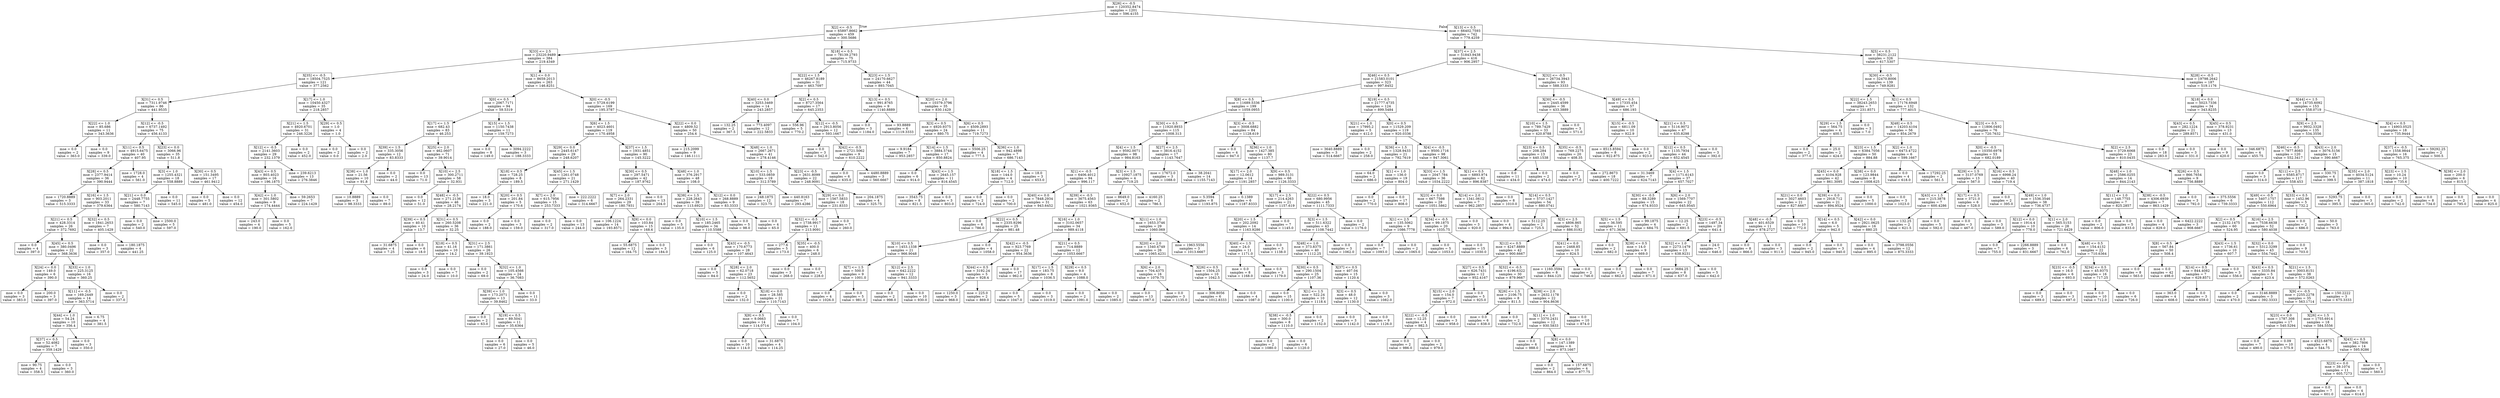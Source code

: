digraph Tree {
node [shape=box] ;
0 [label="X[26] <= -0.5\nmse = 120352.8474\nsamples = 1201\nvalue = 596.4155"] ;
1 [label="X[2] <= -0.5\nmse = 65897.8662\nsamples = 459\nvalue = 300.5686"] ;
0 -> 1 [labeldistance=2.5, labelangle=45, headlabel="True"] ;
2 [label="X[33] <= 2.5\nmse = 23220.9489\nsamples = 384\nvalue = 219.4349"] ;
1 -> 2 ;
3 [label="X[35] <= -0.5\nmse = 18504.7525\nsamples = 121\nvalue = 377.2562"] ;
2 -> 3 ;
4 [label="X[31] <= 0.5\nmse = 7311.9746\nsamples = 86\nvalue = 441.9535"] ;
3 -> 4 ;
5 [label="X[22] <= 1.0\nmse = 85.686\nsamples = 11\nvalue = 343.3636"] ;
4 -> 5 ;
6 [label="mse = 0.0\nsamples = 2\nvalue = 363.0"] ;
5 -> 6 ;
7 [label="mse = 0.0\nsamples = 9\nvalue = 339.0"] ;
5 -> 7 ;
8 [label="X[12] <= -0.5\nmse = 6737.1492\nsamples = 75\nvalue = 456.4133"] ;
4 -> 8 ;
9 [label="X[11] <= 0.5\nmse = 4915.6475\nsamples = 40\nvalue = 407.95"] ;
8 -> 9 ;
10 [label="X[28] <= 0.5\nmse = 2377.9414\nsamples = 36\nvalue = 390.9444"] ;
9 -> 10 ;
11 [label="mse = 1720.8889\nsamples = 3\nvalue = 515.3333"] ;
10 -> 11 ;
12 [label="X[16] <= 1.5\nmse = 903.2011\nsamples = 33\nvalue = 379.6364"] ;
10 -> 12 ;
13 [label="X[21] <= 0.5\nmse = 428.3314\nsamples = 26\nvalue = 372.7692"] ;
12 -> 13 ;
14 [label="mse = 0.0\nsamples = 4\nvalue = 397.0"] ;
13 -> 14 ;
15 [label="X[45] <= 0.5\nmse = 380.0496\nsamples = 22\nvalue = 368.3636"] ;
13 -> 15 ;
16 [label="X[24] <= 0.0\nmse = 149.0\nsamples = 6\nvalue = 390.0"] ;
15 -> 16 ;
17 [label="mse = 0.0\nsamples = 3\nvalue = 383.0"] ;
16 -> 17 ;
18 [label="mse = 200.0\nsamples = 3\nvalue = 397.0"] ;
16 -> 18 ;
19 [label="X[33] <= 1.0\nmse = 225.3125\nsamples = 16\nvalue = 360.25"] ;
15 -> 19 ;
20 [label="X[11] <= -0.5\nmse = 169.2449\nsamples = 14\nvalue = 363.5714"] ;
19 -> 20 ;
21 [label="X[44] <= 1.0\nmse = 54.24\nsamples = 10\nvalue = 356.4"] ;
20 -> 21 ;
22 [label="X[37] <= 0.5\nmse = 52.4082\nsamples = 7\nvalue = 359.1429"] ;
21 -> 22 ;
23 [label="mse = 90.75\nsamples = 4\nvalue = 358.5"] ;
22 -> 23 ;
24 [label="mse = 0.0\nsamples = 3\nvalue = 360.0"] ;
22 -> 24 ;
25 [label="mse = 0.0\nsamples = 3\nvalue = 350.0"] ;
21 -> 25 ;
26 [label="mse = 6.75\nsamples = 4\nvalue = 381.5"] ;
20 -> 26 ;
27 [label="mse = 0.0\nsamples = 2\nvalue = 337.0"] ;
19 -> 27 ;
28 [label="X[32] <= 0.5\nmse = 1841.2653\nsamples = 7\nvalue = 405.1429"] ;
12 -> 28 ;
29 [label="mse = 0.0\nsamples = 3\nvalue = 357.0"] ;
28 -> 29 ;
30 [label="mse = 180.1875\nsamples = 4\nvalue = 441.25"] ;
28 -> 30 ;
31 [label="mse = 1728.0\nsamples = 4\nvalue = 561.0"] ;
9 -> 31 ;
32 [label="X[23] <= 0.0\nmse = 3066.96\nsamples = 35\nvalue = 511.8"] ;
8 -> 32 ;
33 [label="X[3] <= 1.0\nmse = 1255.4321\nsamples = 18\nvalue = 558.8889"] ;
32 -> 33 ;
34 [label="X[21] <= 0.0\nmse = 2448.7755\nsamples = 7\nvalue = 580.7143"] ;
33 -> 34 ;
35 [label="mse = 0.0\nsamples = 2\nvalue = 540.0"] ;
34 -> 35 ;
36 [label="mse = 2500.0\nsamples = 5\nvalue = 597.0"] ;
34 -> 36 ;
37 [label="mse = 0.0\nsamples = 11\nvalue = 545.0"] ;
33 -> 37 ;
38 [label="X[30] <= 0.5\nmse = 151.3495\nsamples = 17\nvalue = 461.9412"] ;
32 -> 38 ;
39 [label="mse = 0.0\nsamples = 5\nvalue = 481.0"] ;
38 -> 39 ;
40 [label="mse = 0.0\nsamples = 12\nvalue = 454.0"] ;
38 -> 40 ;
41 [label="X[17] <= 1.0\nmse = 10450.4327\nsamples = 35\nvalue = 218.2857"] ;
3 -> 41 ;
42 [label="X[21] <= 1.5\nmse = 4920.6701\nsamples = 31\nvalue = 246.3226"] ;
41 -> 42 ;
43 [label="X[12] <= -0.5\nmse = 2141.3603\nsamples = 29\nvalue = 232.1379"] ;
42 -> 43 ;
44 [label="X[43] <= 0.5\nmse = 803.4023\nsamples = 16\nvalue = 196.1875"] ;
43 -> 44 ;
45 [label="X[42] <= 1.0\nmse = 301.5802\nsamples = 9\nvalue = 174.4444"] ;
44 -> 45 ;
46 [label="mse = 243.0\nsamples = 4\nvalue = 190.0"] ;
45 -> 46 ;
47 [label="mse = 0.0\nsamples = 5\nvalue = 162.0"] ;
45 -> 47 ;
48 [label="mse = 59.2653\nsamples = 7\nvalue = 224.1429"] ;
44 -> 48 ;
49 [label="mse = 239.6213\nsamples = 13\nvalue = 276.3846"] ;
43 -> 49 ;
50 [label="mse = 0.0\nsamples = 2\nvalue = 452.0"] ;
42 -> 50 ;
51 [label="X[29] <= 0.5\nmse = 1.0\nsamples = 4\nvalue = 1.0"] ;
41 -> 51 ;
52 [label="mse = 0.0\nsamples = 2\nvalue = 0.0"] ;
51 -> 52 ;
53 [label="mse = 0.0\nsamples = 2\nvalue = 2.0"] ;
51 -> 53 ;
54 [label="X[1] <= 0.0\nmse = 8659.2013\nsamples = 263\nvalue = 146.8251"] ;
2 -> 54 ;
55 [label="X[0] <= 0.5\nmse = 2067.7171\nsamples = 94\nvalue = 59.5319"] ;
54 -> 55 ;
56 [label="X[17] <= 1.5\nmse = 682.43\nsamples = 83\nvalue = 46.253"] ;
55 -> 56 ;
57 [label="X[39] <= 1.5\nmse = 335.3056\nsamples = 12\nvalue = 83.8333"] ;
56 -> 57 ;
58 [label="X[38] <= 1.0\nmse = 21.56\nsamples = 10\nvalue = 91.8"] ;
57 -> 58 ;
59 [label="mse = 10.8889\nsamples = 3\nvalue = 98.3333"] ;
58 -> 59 ;
60 [label="mse = 0.0\nsamples = 7\nvalue = 89.0"] ;
58 -> 60 ;
61 [label="mse = 0.0\nsamples = 2\nvalue = 44.0"] ;
57 -> 61 ;
62 [label="X[25] <= 2.0\nmse = 462.0607\nsamples = 71\nvalue = 39.9014"] ;
56 -> 62 ;
63 [label="mse = 0.0\nsamples = 13\nvalue = 71.0"] ;
62 -> 63 ;
64 [label="X[10] <= 2.5\nmse = 300.2711\nsamples = 58\nvalue = 32.931"] ;
62 -> 64 ;
65 [label="mse = 0.0\nsamples = 12\nvalue = 51.0"] ;
64 -> 65 ;
66 [label="X[48] <= -0.5\nmse = 271.2136\nsamples = 46\nvalue = 28.2174"] ;
64 -> 66 ;
67 [label="X[39] <= 0.5\nmse = 40.41\nsamples = 10\nvalue = 13.7"] ;
66 -> 67 ;
68 [label="mse = 31.6875\nsamples = 4\nvalue = 7.25"] ;
67 -> 68 ;
69 [label="mse = 0.0\nsamples = 6\nvalue = 18.0"] ;
67 -> 69 ;
70 [label="X[31] <= 0.5\nmse = 260.5208\nsamples = 36\nvalue = 32.25"] ;
66 -> 70 ;
71 [label="X[18] <= 0.5\nmse = 41.16\nsamples = 10\nvalue = 14.2"] ;
70 -> 71 ;
72 [label="mse = 0.0\nsamples = 3\nvalue = 24.0"] ;
71 -> 72 ;
73 [label="mse = 0.0\nsamples = 7\nvalue = 10.0"] ;
71 -> 73 ;
74 [label="X[31] <= 2.5\nmse = 171.3861\nsamples = 26\nvalue = 39.1923"] ;
70 -> 74 ;
75 [label="mse = 0.0\nsamples = 2\nvalue = 69.0"] ;
74 -> 75 ;
76 [label="X[32] <= 1.0\nmse = 105.4566\nsamples = 24\nvalue = 36.7083"] ;
74 -> 76 ;
77 [label="X[39] <= 1.0\nmse = 173.2071\nsamples = 13\nvalue = 39.8462"] ;
76 -> 77 ;
78 [label="mse = 0.0\nsamples = 2\nvalue = 63.0"] ;
77 -> 78 ;
79 [label="X[19] <= 0.5\nmse = 89.5041\nsamples = 11\nvalue = 35.6364"] ;
77 -> 79 ;
80 [label="mse = 0.0\nsamples = 6\nvalue = 27.0"] ;
79 -> 80 ;
81 [label="mse = 0.0\nsamples = 5\nvalue = 46.0"] ;
79 -> 81 ;
82 [label="mse = 0.0\nsamples = 11\nvalue = 33.0"] ;
76 -> 82 ;
83 [label="X[15] <= 1.5\nmse = 1150.7438\nsamples = 11\nvalue = 159.7273"] ;
55 -> 83 ;
84 [label="mse = 0.0\nsamples = 8\nvalue = 149.0"] ;
83 -> 84 ;
85 [label="mse = 3094.2222\nsamples = 3\nvalue = 188.3333"] ;
83 -> 85 ;
86 [label="X[0] <= -0.5\nmse = 5729.6199\nsamples = 169\nvalue = 195.3787"] ;
54 -> 86 ;
87 [label="X[6] <= 1.5\nmse = 4023.4601\nsamples = 119\nvalue = 170.4958"] ;
86 -> 87 ;
88 [label="X[29] <= 0.0\nmse = 2445.6147\nsamples = 29\nvalue = 248.6207"] ;
87 -> 88 ;
89 [label="X[18] <= 0.5\nmse = 728.25\nsamples = 8\nvalue = 189.5"] ;
88 -> 89 ;
90 [label="mse = 18.0\nsamples = 3\nvalue = 221.0"] ;
89 -> 90 ;
91 [label="X[20] <= 0.5\nmse = 201.84\nsamples = 5\nvalue = 170.6"] ;
89 -> 91 ;
92 [label="mse = 0.0\nsamples = 2\nvalue = 188.0"] ;
91 -> 92 ;
93 [label="mse = 0.0\nsamples = 3\nvalue = 159.0"] ;
91 -> 93 ;
94 [label="X[45] <= 1.5\nmse = 1261.0748\nsamples = 21\nvalue = 271.1429"] ;
88 -> 94 ;
95 [label="X[7] <= 2.0\nmse = 615.7956\nsamples = 15\nvalue = 253.7333"] ;
94 -> 95 ;
96 [label="mse = 0.0\nsamples = 2\nvalue = 317.0"] ;
95 -> 96 ;
97 [label="mse = 0.0\nsamples = 13\nvalue = 244.0"] ;
95 -> 97 ;
98 [label="mse = 222.2222\nsamples = 6\nvalue = 314.6667"] ;
94 -> 98 ;
99 [label="X[37] <= 1.5\nmse = 1931.4851\nsamples = 90\nvalue = 145.3222"] ;
87 -> 99 ;
100 [label="X[30] <= 0.5\nmse = 297.5471\nsamples = 42\nvalue = 187.9762"] ;
99 -> 100 ;
101 [label="X[7] <= 2.0\nmse = 264.2331\nsamples = 29\nvalue = 180.7931"] ;
100 -> 101 ;
102 [label="mse = 106.1224\nsamples = 14\nvalue = 193.8571"] ;
101 -> 102 ;
103 [label="X[9] <= 0.0\nmse = 103.84\nsamples = 15\nvalue = 168.6"] ;
101 -> 103 ;
104 [label="mse = 55.6875\nsamples = 12\nvalue = 164.75"] ;
103 -> 104 ;
105 [label="mse = 0.0\nsamples = 3\nvalue = 184.0"] ;
103 -> 105 ;
106 [label="mse = 0.0\nsamples = 13\nvalue = 204.0"] ;
100 -> 106 ;
107 [label="X[48] <= 1.0\nmse = 376.2917\nsamples = 48\nvalue = 108.0"] ;
99 -> 107 ;
108 [label="X[38] <= 1.5\nmse = 228.2643\nsamples = 39\nvalue = 113.6923"] ;
107 -> 108 ;
109 [label="mse = 0.0\nsamples = 5\nvalue = 135.0"] ;
108 -> 109 ;
110 [label="X[10] <= 1.5\nmse = 185.2465\nsamples = 34\nvalue = 110.5588"] ;
108 -> 110 ;
111 [label="mse = 0.0\nsamples = 6\nvalue = 125.0"] ;
110 -> 111 ;
112 [label="X[43] <= -0.5\nmse = 170.6773\nsamples = 28\nvalue = 107.4643"] ;
110 -> 112 ;
113 [label="mse = 0.0\nsamples = 5\nvalue = 84.0"] ;
112 -> 113 ;
114 [label="X[28] <= 2.0\nmse = 62.0718\nsamples = 23\nvalue = 112.5652"] ;
112 -> 114 ;
115 [label="mse = 0.0\nsamples = 2\nvalue = 132.0"] ;
114 -> 115 ;
116 [label="X[18] <= 0.0\nmse = 28.585\nsamples = 21\nvalue = 110.7143"] ;
114 -> 116 ;
117 [label="X[8] <= 0.5\nmse = 9.0663\nsamples = 14\nvalue = 114.0714"] ;
116 -> 117 ;
118 [label="mse = 0.0\nsamples = 10\nvalue = 114.0"] ;
117 -> 118 ;
119 [label="mse = 31.6875\nsamples = 4\nvalue = 114.25"] ;
117 -> 119 ;
120 [label="mse = 0.0\nsamples = 7\nvalue = 104.0"] ;
116 -> 120 ;
121 [label="X[12] <= 0.0\nmse = 268.8889\nsamples = 9\nvalue = 83.3333"] ;
107 -> 121 ;
122 [label="mse = 0.0\nsamples = 5\nvalue = 98.0"] ;
121 -> 122 ;
123 [label="mse = 0.0\nsamples = 4\nvalue = 65.0"] ;
121 -> 123 ;
124 [label="X[22] <= 0.0\nmse = 4809.52\nsamples = 50\nvalue = 254.6"] ;
86 -> 124 ;
125 [label="mse = 215.2099\nsamples = 9\nvalue = 146.1111"] ;
124 -> 125 ;
126 [label="X[48] <= 1.0\nmse = 2667.2671\nsamples = 41\nvalue = 278.4146"] ;
124 -> 126 ;
127 [label="X[10] <= 1.5\nmse = 533.0859\nsamples = 19\nvalue = 312.5789"] ;
126 -> 127 ;
128 [label="mse = 248.1875\nsamples = 12\nvalue = 323.75"] ;
127 -> 128 ;
129 [label="mse = 440.8163\nsamples = 7\nvalue = 293.4286"] ;
127 -> 129 ;
130 [label="X[23] <= -0.5\nmse = 2631.8099\nsamples = 22\nvalue = 248.9091"] ;
126 -> 130 ;
131 [label="X[29] <= 0.0\nmse = 1567.5833\nsamples = 18\nvalue = 231.8333"] ;
130 -> 131 ;
132 [label="X[32] <= -0.5\nmse = 1738.9917\nsamples = 11\nvalue = 213.9091"] ;
131 -> 132 ;
133 [label="mse = 277.6\nsamples = 5\nvalue = 173.0"] ;
132 -> 133 ;
134 [label="X[35] <= -0.5\nmse = 400.0\nsamples = 6\nvalue = 248.0"] ;
132 -> 134 ;
135 [label="mse = 0.0\nsamples = 3\nvalue = 268.0"] ;
134 -> 135 ;
136 [label="mse = 0.0\nsamples = 3\nvalue = 228.0"] ;
134 -> 136 ;
137 [label="mse = 0.0\nsamples = 7\nvalue = 260.0"] ;
131 -> 137 ;
138 [label="mse = 204.1875\nsamples = 4\nvalue = 325.75"] ;
130 -> 138 ;
139 [label="X[18] <= 0.5\nmse = 78139.2793\nsamples = 75\nvalue = 715.9733"] ;
1 -> 139 ;
140 [label="X[22] <= 1.5\nmse = 46267.8189\nsamples = 31\nvalue = 463.7097"] ;
139 -> 140 ;
141 [label="X[40] <= 0.0\nmse = 3253.3469\nsamples = 14\nvalue = 243.2857"] ;
140 -> 141 ;
142 [label="mse = 132.25\nsamples = 2\nvalue = 367.5"] ;
141 -> 142 ;
143 [label="mse = 773.4097\nsamples = 12\nvalue = 222.5833"] ;
141 -> 143 ;
144 [label="X[2] <= 0.5\nmse = 8727.3564\nsamples = 17\nvalue = 645.2353"] ;
140 -> 144 ;
145 [label="mse = 556.96\nsamples = 5\nvalue = 770.2"] ;
144 -> 145 ;
146 [label="X[12] <= -0.5\nmse = 2913.8056\nsamples = 12\nvalue = 593.1667"] ;
144 -> 146 ;
147 [label="mse = 0.0\nsamples = 3\nvalue = 542.0"] ;
146 -> 147 ;
148 [label="X[42] <= -0.5\nmse = 2721.5062\nsamples = 9\nvalue = 610.2222"] ;
146 -> 148 ;
149 [label="mse = 0.0\nsamples = 6\nvalue = 635.0"] ;
148 -> 149 ;
150 [label="mse = 4480.8889\nsamples = 3\nvalue = 560.6667"] ;
148 -> 150 ;
151 [label="X[23] <= 1.5\nmse = 24170.6627\nsamples = 44\nvalue = 893.7045"] ;
139 -> 151 ;
152 [label="X[13] <= 0.5\nmse = 991.8765\nsamples = 9\nvalue = 1140.8889"] ;
151 -> 152 ;
153 [label="mse = 0.0\nsamples = 3\nvalue = 1184.0"] ;
152 -> 153 ;
154 [label="mse = 93.8889\nsamples = 6\nvalue = 1119.3333"] ;
152 -> 154 ;
155 [label="X[20] <= 2.0\nmse = 10379.3796\nsamples = 35\nvalue = 830.1429"] ;
151 -> 155 ;
156 [label="X[3] <= 0.5\nmse = 4920.9375\nsamples = 24\nvalue = 880.75"] ;
155 -> 156 ;
157 [label="mse = 9.9184\nsamples = 7\nvalue = 953.2857"] ;
156 -> 157 ;
158 [label="X[14] <= 1.5\nmse = 3884.5744\nsamples = 17\nvalue = 850.8824"] ;
156 -> 158 ;
159 [label="mse = 0.0\nsamples = 6\nvalue = 914.0"] ;
158 -> 159 ;
160 [label="X[43] <= 1.5\nmse = 2645.157\nsamples = 11\nvalue = 816.4545"] ;
158 -> 160 ;
161 [label="mse = 3543.75\nsamples = 8\nvalue = 821.5"] ;
160 -> 161 ;
162 [label="mse = 0.0\nsamples = 3\nvalue = 803.0"] ;
160 -> 162 ;
163 [label="X[6] <= 0.5\nmse = 4509.2893\nsamples = 11\nvalue = 719.7273"] ;
155 -> 163 ;
164 [label="mse = 5506.25\nsamples = 4\nvalue = 777.5"] ;
163 -> 164 ;
165 [label="X[36] <= 1.0\nmse = 942.4898\nsamples = 7\nvalue = 686.7143"] ;
163 -> 165 ;
166 [label="X[18] <= 1.5\nmse = 144.0\nsamples = 4\nvalue = 712.0"] ;
165 -> 166 ;
167 [label="mse = 0.0\nsamples = 2\nvalue = 724.0"] ;
166 -> 167 ;
168 [label="mse = 0.0\nsamples = 2\nvalue = 700.0"] ;
166 -> 168 ;
169 [label="mse = 18.0\nsamples = 3\nvalue = 653.0"] ;
165 -> 169 ;
170 [label="X[13] <= 0.5\nmse = 66402.7593\nsamples = 742\nvalue = 779.4259"] ;
0 -> 170 [labeldistance=2.5, labelangle=-45, headlabel="False"] ;
171 [label="X[37] <= 2.5\nmse = 51843.9438\nsamples = 416\nvalue = 906.2957"] ;
170 -> 171 ;
172 [label="X[46] <= 0.5\nmse = 21583.0101\nsamples = 323\nvalue = 997.8452"] ;
171 -> 172 ;
173 [label="X[8] <= 0.5\nmse = 11689.5336\nsamples = 199\nvalue = 1059.0955"] ;
172 -> 173 ;
174 [label="X[30] <= 0.5\nmse = 11920.8933\nsamples = 115\nvalue = 1008.313"] ;
173 -> 174 ;
175 [label="X[4] <= 1.5\nmse = 9592.0071\nsamples = 98\nvalue = 984.8163"] ;
174 -> 175 ;
176 [label="X[1] <= -0.5\nmse = 6406.4012\nsamples = 94\nvalue = 996.117"] ;
175 -> 176 ;
177 [label="X[40] <= 0.0\nmse = 7848.2934\nsamples = 31\nvalue = 943.6452"] ;
176 -> 177 ;
178 [label="mse = 0.0\nsamples = 6\nvalue = 786.0"] ;
177 -> 178 ;
179 [label="X[22] <= 0.5\nmse = 2335.9296\nsamples = 25\nvalue = 981.48"] ;
177 -> 179 ;
180 [label="X[10] <= 0.5\nmse = 1453.1338\nsamples = 21\nvalue = 966.9048"] ;
179 -> 180 ;
181 [label="X[7] <= 1.5\nmse = 500.0\nsamples = 9\nvalue = 1001.0"] ;
180 -> 181 ;
182 [label="mse = 0.0\nsamples = 4\nvalue = 1026.0"] ;
181 -> 182 ;
183 [label="mse = 0.0\nsamples = 5\nvalue = 981.0"] ;
181 -> 183 ;
184 [label="X[12] <= 2.5\nmse = 642.2222\nsamples = 12\nvalue = 941.3333"] ;
180 -> 184 ;
185 [label="mse = 0.0\nsamples = 2\nvalue = 998.0"] ;
184 -> 185 ;
186 [label="mse = 0.0\nsamples = 10\nvalue = 930.0"] ;
184 -> 186 ;
187 [label="mse = 0.0\nsamples = 4\nvalue = 1058.0"] ;
179 -> 187 ;
188 [label="X[39] <= -0.5\nmse = 3675.4563\nsamples = 63\nvalue = 1021.9365"] ;
176 -> 188 ;
189 [label="X[16] <= 1.0\nmse = 3102.0657\nsamples = 34\nvalue = 989.4118"] ;
188 -> 189 ;
190 [label="X[42] <= -0.5\nmse = 923.7769\nsamples = 22\nvalue = 954.3636"] ;
189 -> 190 ;
191 [label="X[44] <= 0.5\nmse = 3192.24\nsamples = 5\nvalue = 928.4"] ;
190 -> 191 ;
192 [label="mse = 1250.0\nsamples = 3\nvalue = 968.0"] ;
191 -> 192 ;
193 [label="mse = 225.0\nsamples = 2\nvalue = 869.0"] ;
191 -> 193 ;
194 [label="mse = 0.0\nsamples = 17\nvalue = 962.0"] ;
190 -> 194 ;
195 [label="X[21] <= 0.5\nmse = 714.8889\nsamples = 12\nvalue = 1053.6667"] ;
189 -> 195 ;
196 [label="X[17] <= 1.5\nmse = 183.75\nsamples = 8\nvalue = 1036.5"] ;
195 -> 196 ;
197 [label="mse = 0.0\nsamples = 5\nvalue = 1047.0"] ;
196 -> 197 ;
198 [label="mse = 0.0\nsamples = 3\nvalue = 1019.0"] ;
196 -> 198 ;
199 [label="X[29] <= 0.5\nmse = 9.0\nsamples = 4\nvalue = 1088.0"] ;
195 -> 199 ;
200 [label="mse = 0.0\nsamples = 2\nvalue = 1091.0"] ;
199 -> 200 ;
201 [label="mse = 0.0\nsamples = 2\nvalue = 1085.0"] ;
199 -> 201 ;
202 [label="X[11] <= 1.0\nmse = 1653.3746\nsamples = 29\nvalue = 1060.069"] ;
188 -> 202 ;
203 [label="X[20] <= 2.0\nmse = 1340.4749\nsamples = 26\nvalue = 1065.4231"] ;
202 -> 203 ;
204 [label="X[6] <= 2.0\nmse = 704.4375\nsamples = 16\nvalue = 1079.75"] ;
203 -> 204 ;
205 [label="mse = 0.0\nsamples = 13\nvalue = 1067.0"] ;
204 -> 205 ;
206 [label="mse = 0.0\nsamples = 3\nvalue = 1135.0"] ;
204 -> 206 ;
207 [label="X[26] <= 0.5\nmse = 1504.25\nsamples = 10\nvalue = 1042.5"] ;
203 -> 207 ;
208 [label="mse = 306.8056\nsamples = 6\nvalue = 1012.8333"] ;
207 -> 208 ;
209 [label="mse = 0.0\nsamples = 4\nvalue = 1087.0"] ;
207 -> 209 ;
210 [label="mse = 1963.5556\nsamples = 3\nvalue = 1013.6667"] ;
202 -> 210 ;
211 [label="X[3] <= 1.5\nmse = 10927.1875\nsamples = 4\nvalue = 719.25"] ;
175 -> 211 ;
212 [label="mse = 8649.0\nsamples = 2\nvalue = 652.0"] ;
211 -> 212 ;
213 [label="mse = 4160.25\nsamples = 2\nvalue = 786.5"] ;
211 -> 213 ;
214 [label="X[27] <= 2.5\nmse = 3816.4152\nsamples = 17\nvalue = 1143.7647"] ;
174 -> 214 ;
215 [label="mse = 17672.0\nsamples = 3\nvalue = 1088.0"] ;
214 -> 215 ;
216 [label="mse = 38.2041\nsamples = 14\nvalue = 1155.7143"] ;
214 -> 216 ;
217 [label="X[3] <= -0.5\nmse = 3008.6882\nsamples = 84\nvalue = 1128.619"] ;
173 -> 217 ;
218 [label="mse = 0.0\nsamples = 4\nvalue = 947.0"] ;
217 -> 218 ;
219 [label="X[36] <= 1.0\nmse = 1427.385\nsamples = 80\nvalue = 1137.7"] ;
217 -> 219 ;
220 [label="X[17] <= 2.0\nmse = 12.0612\nsamples = 14\nvalue = 1191.2857"] ;
219 -> 220 ;
221 [label="mse = 5.3594\nsamples = 8\nvalue = 1193.875"] ;
220 -> 221 ;
222 [label="mse = 0.1389\nsamples = 6\nvalue = 1187.8333"] ;
220 -> 222 ;
223 [label="X[9] <= 0.5\nmse = 989.3131\nsamples = 66\nvalue = 1126.3333"] ;
219 -> 223 ;
224 [label="X[17] <= 2.5\nmse = 214.4263\nsamples = 21\nvalue = 1157.619"] ;
223 -> 224 ;
225 [label="X[20] <= 1.5\nmse = 202.2092\nsamples = 14\nvalue = 1163.9286"] ;
224 -> 225 ;
226 [label="X[40] <= 1.5\nmse = 24.0\nsamples = 11\nvalue = 1171.0"] ;
225 -> 226 ;
227 [label="mse = 0.0\nsamples = 8\nvalue = 1168.0"] ;
226 -> 227 ;
228 [label="mse = 0.0\nsamples = 3\nvalue = 1179.0"] ;
226 -> 228 ;
229 [label="mse = 0.0\nsamples = 3\nvalue = 1138.0"] ;
225 -> 229 ;
230 [label="mse = 0.0\nsamples = 7\nvalue = 1145.0"] ;
224 -> 230 ;
231 [label="X[22] <= 0.5\nmse = 680.9956\nsamples = 45\nvalue = 1111.7333"] ;
223 -> 231 ;
232 [label="X[3] <= 1.5\nmse = 511.6322\nsamples = 43\nvalue = 1108.7442"] ;
231 -> 232 ;
233 [label="X[48] <= 1.0\nmse = 373.8375\nsamples = 40\nvalue = 1112.25"] ;
232 -> 233 ;
234 [label="X[30] <= 0.5\nmse = 290.1504\nsamples = 25\nvalue = 1107.36"] ;
233 -> 234 ;
235 [label="mse = 0.0\nsamples = 15\nvalue = 1100.0"] ;
234 -> 235 ;
236 [label="X[1] <= 1.5\nmse = 522.24\nsamples = 10\nvalue = 1118.4"] ;
234 -> 236 ;
237 [label="X[38] <= -0.5\nmse = 300.0\nsamples = 8\nvalue = 1110.0"] ;
236 -> 237 ;
238 [label="mse = 0.0\nsamples = 2\nvalue = 1080.0"] ;
237 -> 238 ;
239 [label="mse = 0.0\nsamples = 6\nvalue = 1120.0"] ;
237 -> 239 ;
240 [label="mse = 0.0\nsamples = 2\nvalue = 1152.0"] ;
236 -> 240 ;
241 [label="X[37] <= 0.5\nmse = 407.04\nsamples = 15\nvalue = 1120.4"] ;
233 -> 241 ;
242 [label="X[3] <= 0.5\nmse = 48.0\nsamples = 12\nvalue = 1130.0"] ;
241 -> 242 ;
243 [label="mse = 0.0\nsamples = 3\nvalue = 1142.0"] ;
242 -> 243 ;
244 [label="mse = 0.0\nsamples = 9\nvalue = 1126.0"] ;
242 -> 244 ;
245 [label="mse = 0.0\nsamples = 3\nvalue = 1082.0"] ;
241 -> 245 ;
246 [label="mse = 0.0\nsamples = 3\nvalue = 1062.0"] ;
232 -> 246 ;
247 [label="mse = 0.0\nsamples = 2\nvalue = 1176.0"] ;
231 -> 247 ;
248 [label="X[19] <= 0.5\nmse = 21777.4735\nsamples = 124\nvalue = 899.5484"] ;
172 -> 248 ;
249 [label="X[21] <= 1.0\nmse = 17995.2\nsamples = 5\nvalue = 412.0"] ;
248 -> 249 ;
250 [label="mse = 3640.8889\nsamples = 3\nvalue = 514.6667"] ;
249 -> 250 ;
251 [label="mse = 0.0\nsamples = 2\nvalue = 258.0"] ;
249 -> 251 ;
252 [label="X[0] <= 0.5\nmse = 11529.209\nsamples = 119\nvalue = 920.0336"] ;
248 -> 252 ;
253 [label="X[36] <= 1.5\nmse = 1328.9433\nsamples = 21\nvalue = 792.7619"] ;
252 -> 253 ;
254 [label="mse = 64.0\nsamples = 2\nvalue = 686.0"] ;
253 -> 254 ;
255 [label="X[1] <= 1.0\nmse = 136.0\nsamples = 19\nvalue = 804.0"] ;
253 -> 255 ;
256 [label="mse = 0.0\nsamples = 2\nvalue = 770.0"] ;
255 -> 256 ;
257 [label="mse = 0.0\nsamples = 17\nvalue = 808.0"] ;
255 -> 257 ;
258 [label="X[4] <= -0.5\nmse = 9500.1716\nsamples = 98\nvalue = 947.3061"] ;
252 -> 258 ;
259 [label="X[33] <= 1.5\nmse = 2047.784\nsamples = 36\nvalue = 1034.2222"] ;
258 -> 259 ;
260 [label="X[23] <= 0.0\nmse = 667.7598\nsamples = 29\nvalue = 1051.5862"] ;
259 -> 260 ;
261 [label="X[1] <= 2.5\nmse = 135.5062\nsamples = 9\nvalue = 1086.7778"] ;
260 -> 261 ;
262 [label="mse = 0.0\nsamples = 7\nvalue = 1093.0"] ;
261 -> 262 ;
263 [label="mse = 0.0\nsamples = 2\nvalue = 1065.0"] ;
261 -> 263 ;
264 [label="X[34] <= -0.5\nmse = 99.1875\nsamples = 20\nvalue = 1035.75"] ;
260 -> 264 ;
265 [label="mse = 0.0\nsamples = 5\nvalue = 1053.0"] ;
264 -> 265 ;
266 [label="mse = 0.0\nsamples = 15\nvalue = 1030.0"] ;
264 -> 266 ;
267 [label="X[14] <= 2.0\nmse = 1341.0612\nsamples = 7\nvalue = 962.2857"] ;
259 -> 267 ;
268 [label="mse = 0.0\nsamples = 3\nvalue = 920.0"] ;
267 -> 268 ;
269 [label="mse = 0.0\nsamples = 4\nvalue = 994.0"] ;
267 -> 269 ;
270 [label="X[1] <= 0.5\nmse = 6893.974\nsamples = 62\nvalue = 896.8387"] ;
258 -> 270 ;
271 [label="mse = 0.0\nsamples = 8\nvalue = 1010.0"] ;
270 -> 271 ;
272 [label="X[14] <= 0.5\nmse = 5737.1427\nsamples = 54\nvalue = 880.0741"] ;
270 -> 272 ;
273 [label="mse = 5112.25\nsamples = 2\nvalue = 725.5"] ;
272 -> 273 ;
274 [label="X[3] <= 2.5\nmse = 4806.865\nsamples = 52\nvalue = 886.0192"] ;
272 -> 274 ;
275 [label="X[12] <= 0.5\nmse = 4247.8889\nsamples = 42\nvalue = 900.6667"] ;
274 -> 275 ;
276 [label="X[27] <= 0.5\nmse = 626.7431\nsamples = 12\nvalue = 952.4167"] ;
275 -> 276 ;
277 [label="X[15] <= 2.0\nmse = 154.0\nsamples = 7\nvalue = 972.0"] ;
276 -> 277 ;
278 [label="X[22] <= -0.5\nmse = 12.25\nsamples = 4\nvalue = 982.5"] ;
277 -> 278 ;
279 [label="mse = 0.0\nsamples = 2\nvalue = 986.0"] ;
278 -> 279 ;
280 [label="mse = 0.0\nsamples = 2\nvalue = 979.0"] ;
278 -> 280 ;
281 [label="mse = 0.0\nsamples = 3\nvalue = 958.0"] ;
277 -> 281 ;
282 [label="mse = 0.0\nsamples = 5\nvalue = 925.0"] ;
276 -> 282 ;
283 [label="X[32] <= -0.5\nmse = 4196.6322\nsamples = 30\nvalue = 879.9667"] ;
275 -> 283 ;
284 [label="X[26] <= 1.5\nmse = 2106.75\nsamples = 8\nvalue = 811.5"] ;
283 -> 284 ;
285 [label="mse = 0.0\nsamples = 6\nvalue = 838.0"] ;
284 -> 285 ;
286 [label="mse = 0.0\nsamples = 2\nvalue = 732.0"] ;
284 -> 286 ;
287 [label="X[38] <= 2.0\nmse = 2632.1178\nsamples = 22\nvalue = 904.8636"] ;
283 -> 287 ;
288 [label="X[11] <= 1.0\nmse = 3370.2431\nsamples = 12\nvalue = 930.5833"] ;
287 -> 288 ;
289 [label="mse = 0.0\nsamples = 6\nvalue = 988.0"] ;
288 -> 289 ;
290 [label="X[8] <= 0.0\nmse = 147.1389\nsamples = 6\nvalue = 873.1667"] ;
288 -> 290 ;
291 [label="mse = 0.0\nsamples = 2\nvalue = 864.0"] ;
290 -> 291 ;
292 [label="mse = 157.6875\nsamples = 4\nvalue = 877.75"] ;
290 -> 292 ;
293 [label="mse = 0.0\nsamples = 10\nvalue = 874.0"] ;
287 -> 293 ;
294 [label="X[41] <= 0.0\nmse = 2468.85\nsamples = 10\nvalue = 824.5"] ;
274 -> 294 ;
295 [label="mse = 1160.3594\nsamples = 8\nvalue = 844.125"] ;
294 -> 295 ;
296 [label="mse = 0.0\nsamples = 2\nvalue = 746.0"] ;
294 -> 296 ;
297 [label="X[32] <= -0.5\nmse = 26734.3943\nsamples = 93\nvalue = 588.3333"] ;
171 -> 297 ;
298 [label="X[30] <= -0.5\nmse = 2445.4599\nsamples = 36\nvalue = 433.3889"] ;
297 -> 298 ;
299 [label="X[10] <= 1.5\nmse = 789.7429\nsamples = 33\nvalue = 420.8788"] ;
298 -> 299 ;
300 [label="X[23] <= 0.5\nmse = 208.284\nsamples = 13\nvalue = 440.1538"] ;
299 -> 300 ;
301 [label="mse = 0.0\nsamples = 11\nvalue = 434.0"] ;
300 -> 301 ;
302 [label="mse = 0.0\nsamples = 2\nvalue = 474.0"] ;
300 -> 302 ;
303 [label="X[35] <= -0.5\nmse = 769.2275\nsamples = 20\nvalue = 408.35"] ;
299 -> 303 ;
304 [label="mse = 0.0\nsamples = 2\nvalue = 477.0"] ;
303 -> 304 ;
305 [label="mse = 272.8673\nsamples = 18\nvalue = 400.7222"] ;
303 -> 305 ;
306 [label="mse = 0.0\nsamples = 3\nvalue = 571.0"] ;
298 -> 306 ;
307 [label="X[49] <= 0.5\nmse = 17335.454\nsamples = 57\nvalue = 686.193"] ;
297 -> 307 ;
308 [label="X[15] <= -0.5\nmse = 6811.09\nsamples = 10\nvalue = 922.9"] ;
307 -> 308 ;
309 [label="mse = 8513.8594\nsamples = 8\nvalue = 922.875"] ;
308 -> 309 ;
310 [label="mse = 0.0\nsamples = 2\nvalue = 923.0"] ;
308 -> 310 ;
311 [label="X[21] <= 0.5\nmse = 5116.9072\nsamples = 47\nvalue = 635.8298"] ;
307 -> 311 ;
312 [label="X[12] <= 0.5\nmse = 1135.7934\nsamples = 44\nvalue = 652.4545"] ;
311 -> 312 ;
313 [label="mse = 31.3469\nsamples = 7\nvalue = 624.7143"] ;
312 -> 313 ;
314 [label="X[4] <= 1.5\nmse = 1171.6143\nsamples = 37\nvalue = 657.7027"] ;
312 -> 314 ;
315 [label="X[30] <= -0.5\nmse = 88.3289\nsamples = 15\nvalue = 674.9333"] ;
314 -> 315 ;
316 [label="X[5] <= 1.5\nmse = 36.595\nsamples = 11\nvalue = 671.3636"] ;
315 -> 316 ;
317 [label="mse = 0.0\nsamples = 2\nvalue = 682.0"] ;
316 -> 317 ;
318 [label="X[38] <= 0.5\nmse = 14.0\nsamples = 9\nvalue = 669.0"] ;
316 -> 318 ;
319 [label="mse = 0.0\nsamples = 2\nvalue = 662.0"] ;
318 -> 319 ;
320 [label="mse = 0.0\nsamples = 7\nvalue = 671.0"] ;
318 -> 320 ;
321 [label="mse = 99.1875\nsamples = 4\nvalue = 684.75"] ;
315 -> 321 ;
322 [label="X[6] <= 2.0\nmse = 1569.7707\nsamples = 22\nvalue = 645.9545"] ;
314 -> 322 ;
323 [label="mse = 12.25\nsamples = 2\nvalue = 691.5"] ;
322 -> 323 ;
324 [label="X[23] <= -0.5\nmse = 1497.34\nsamples = 20\nvalue = 641.4"] ;
322 -> 324 ;
325 [label="X[32] <= 1.0\nmse = 2273.1479\nsamples = 13\nvalue = 638.9231"] ;
324 -> 325 ;
326 [label="mse = 3684.25\nsamples = 8\nvalue = 637.0"] ;
325 -> 326 ;
327 [label="mse = 0.0\nsamples = 5\nvalue = 642.0"] ;
325 -> 327 ;
328 [label="mse = 24.0\nsamples = 7\nvalue = 646.0"] ;
324 -> 328 ;
329 [label="mse = 0.0\nsamples = 3\nvalue = 392.0"] ;
311 -> 329 ;
330 [label="X[5] <= 0.5\nmse = 38231.2122\nsamples = 326\nvalue = 617.5307"] ;
170 -> 330 ;
331 [label="X[30] <= -0.5\nmse = 32470.8006\nsamples = 139\nvalue = 749.9281"] ;
330 -> 331 ;
332 [label="X[22] <= 1.5\nmse = 38243.2653\nsamples = 7\nvalue = 231.8571"] ;
331 -> 332 ;
333 [label="X[29] <= 1.5\nmse = 564.75\nsamples = 4\nvalue = 400.5"] ;
332 -> 333 ;
334 [label="mse = 0.0\nsamples = 2\nvalue = 377.0"] ;
333 -> 334 ;
335 [label="mse = 25.0\nsamples = 2\nvalue = 424.0"] ;
333 -> 335 ;
336 [label="mse = 0.0\nsamples = 3\nvalue = 7.0"] ;
332 -> 336 ;
337 [label="X[1] <= 0.5\nmse = 17176.6948\nsamples = 132\nvalue = 777.4015"] ;
331 -> 337 ;
338 [label="X[48] <= 0.5\nmse = 14203.4104\nsamples = 56\nvalue = 854.2679"] ;
337 -> 338 ;
339 [label="X[23] <= 1.5\nmse = 6384.7056\nsamples = 50\nvalue = 884.88"] ;
338 -> 339 ;
340 [label="X[45] <= 0.0\nmse = 4104.928\nsamples = 42\nvalue = 861.3095"] ;
339 -> 340 ;
341 [label="X[21] <= 0.0\nmse = 3027.4603\nsamples = 21\nvalue = 827.6667"] ;
340 -> 341 ;
342 [label="X[48] <= -0.5\nmse = 401.6529\nsamples = 11\nvalue = 878.2727"] ;
341 -> 342 ;
343 [label="mse = 0.0\nsamples = 8\nvalue = 866.0"] ;
342 -> 343 ;
344 [label="mse = 0.0\nsamples = 3\nvalue = 911.0"] ;
342 -> 344 ;
345 [label="mse = 0.0\nsamples = 10\nvalue = 772.0"] ;
341 -> 345 ;
346 [label="X[39] <= 0.0\nmse = 2918.712\nsamples = 21\nvalue = 894.9524"] ;
340 -> 346 ;
347 [label="X[14] <= 0.5\nmse = 6.0\nsamples = 5\nvalue = 942.0"] ;
346 -> 347 ;
348 [label="mse = 0.0\nsamples = 2\nvalue = 945.0"] ;
347 -> 348 ;
349 [label="mse = 0.0\nsamples = 3\nvalue = 940.0"] ;
347 -> 349 ;
350 [label="X[42] <= 0.0\nmse = 2921.0625\nsamples = 16\nvalue = 880.25"] ;
346 -> 350 ;
351 [label="mse = 0.0\nsamples = 4\nvalue = 895.0"] ;
350 -> 351 ;
352 [label="mse = 3798.0556\nsamples = 12\nvalue = 875.3333"] ;
350 -> 352 ;
353 [label="X[38] <= 0.0\nmse = 123.9844\nsamples = 8\nvalue = 1008.625"] ;
339 -> 353 ;
354 [label="mse = 0.0\nsamples = 5\nvalue = 1000.0"] ;
353 -> 354 ;
355 [label="mse = 0.0\nsamples = 3\nvalue = 1023.0"] ;
353 -> 355 ;
356 [label="X[2] <= 1.0\nmse = 6473.4722\nsamples = 6\nvalue = 599.1667"] ;
338 -> 356 ;
357 [label="mse = 0.0\nsamples = 4\nvalue = 618.0"] ;
356 -> 357 ;
358 [label="mse = 17292.25\nsamples = 2\nvalue = 561.5"] ;
356 -> 358 ;
359 [label="X[23] <= 0.5\nmse = 11806.0492\nsamples = 76\nvalue = 720.7632"] ;
337 -> 359 ;
360 [label="X[0] <= -0.5\nmse = 10350.6978\nsamples = 53\nvalue = 682.0189"] ;
359 -> 360 ;
361 [label="X[29] <= 1.5\nmse = 3137.0769\nsamples = 13\nvalue = 567.0"] ;
360 -> 361 ;
362 [label="X[43] <= 1.5\nmse = 215.3878\nsamples = 7\nvalue = 600.4286"] ;
361 -> 362 ;
363 [label="mse = 132.25\nsamples = 2\nvalue = 621.5"] ;
362 -> 363 ;
364 [label="mse = 0.0\nsamples = 5\nvalue = 592.0"] ;
362 -> 364 ;
365 [label="X[17] <= 0.5\nmse = 3721.0\nsamples = 6\nvalue = 528.0"] ;
361 -> 365 ;
366 [label="mse = 0.0\nsamples = 3\nvalue = 467.0"] ;
365 -> 366 ;
367 [label="mse = 0.0\nsamples = 3\nvalue = 589.0"] ;
365 -> 367 ;
368 [label="X[16] <= 0.5\nmse = 6998.24\nsamples = 40\nvalue = 719.4"] ;
360 -> 368 ;
369 [label="mse = 0.0\nsamples = 2\nvalue = 395.0"] ;
368 -> 369 ;
370 [label="X[49] <= 1.0\nmse = 1536.3546\nsamples = 38\nvalue = 736.4737"] ;
368 -> 370 ;
371 [label="X[12] <= 0.0\nmse = 1914.4\nsamples = 10\nvalue = 778.0"] ;
370 -> 371 ;
372 [label="mse = 0.0\nsamples = 7\nvalue = 755.0"] ;
371 -> 372 ;
373 [label="mse = 2266.8889\nsamples = 3\nvalue = 831.6667"] ;
371 -> 373 ;
374 [label="X[1] <= 2.0\nmse = 565.5153\nsamples = 28\nvalue = 721.6429"] ;
370 -> 374 ;
375 [label="mse = 0.0\nsamples = 6\nvalue = 762.0"] ;
374 -> 375 ;
376 [label="X[48] <= 0.5\nmse = 154.4132\nsamples = 22\nvalue = 710.6364"] ;
374 -> 376 ;
377 [label="X[23] <= -0.5\nmse = 16.0\nsamples = 6\nvalue = 693.0"] ;
376 -> 377 ;
378 [label="mse = 0.0\nsamples = 3\nvalue = 689.0"] ;
377 -> 378 ;
379 [label="mse = 0.0\nsamples = 3\nvalue = 697.0"] ;
377 -> 379 ;
380 [label="X[34] <= 0.5\nmse = 45.9375\nsamples = 16\nvalue = 717.25"] ;
376 -> 380 ;
381 [label="mse = 0.0\nsamples = 10\nvalue = 712.0"] ;
380 -> 381 ;
382 [label="mse = 0.0\nsamples = 6\nvalue = 726.0"] ;
380 -> 382 ;
383 [label="X[2] <= 2.5\nmse = 3729.6068\nsamples = 23\nvalue = 810.0435"] ;
359 -> 383 ;
384 [label="X[48] <= 1.0\nmse = 2586.0255\nsamples = 14\nvalue = 844.2143"] ;
383 -> 384 ;
385 [label="X[11] <= 1.0\nmse = 148.7755\nsamples = 7\nvalue = 825.2857"] ;
384 -> 385 ;
386 [label="mse = 0.0\nsamples = 2\nvalue = 806.0"] ;
385 -> 386 ;
387 [label="mse = 0.0\nsamples = 5\nvalue = 833.0"] ;
385 -> 387 ;
388 [label="X[38] <= -0.5\nmse = 4306.6939\nsamples = 7\nvalue = 863.1429"] ;
384 -> 388 ;
389 [label="mse = 0.0\nsamples = 4\nvalue = 829.0"] ;
388 -> 389 ;
390 [label="mse = 6422.2222\nsamples = 3\nvalue = 908.6667"] ;
388 -> 390 ;
391 [label="X[26] <= 0.5\nmse = 866.7654\nsamples = 9\nvalue = 756.8889"] ;
383 -> 391 ;
392 [label="mse = 0.0\nsamples = 3\nvalue = 792.0"] ;
391 -> 392 ;
393 [label="mse = 375.5556\nsamples = 6\nvalue = 739.3333"] ;
391 -> 393 ;
394 [label="X[28] <= -0.5\nmse = 19798.2642\nsamples = 187\nvalue = 519.1176"] ;
330 -> 394 ;
395 [label="X[18] <= 0.0\nmse = 5023.7336\nsamples = 34\nvalue = 343.8235"] ;
394 -> 395 ;
396 [label="X[43] <= 0.5\nmse = 282.1224\nsamples = 21\nvalue = 289.8571"] ;
395 -> 396 ;
397 [label="mse = 0.0\nsamples = 18\nvalue = 283.0"] ;
396 -> 397 ;
398 [label="mse = 0.0\nsamples = 3\nvalue = 331.0"] ;
396 -> 398 ;
399 [label="X[45] <= 0.5\nmse = 378.9231\nsamples = 13\nvalue = 431.0"] ;
395 -> 399 ;
400 [label="mse = 0.0\nsamples = 9\nvalue = 420.0"] ;
399 -> 400 ;
401 [label="mse = 346.6875\nsamples = 4\nvalue = 455.75"] ;
399 -> 401 ;
402 [label="X[44] <= 1.5\nmse = 14735.6092\nsamples = 153\nvalue = 558.0719"] ;
394 -> 402 ;
403 [label="X[9] <= 2.5\nmse = 9932.3328\nsamples = 135\nvalue = 534.3556"] ;
402 -> 403 ;
404 [label="X[46] <= -0.5\nmse = 7877.8083\nsamples = 120\nvalue = 552.3417"] ;
403 -> 404 ;
405 [label="mse = 0.0\nsamples = 3\nvalue = 314.0"] ;
404 -> 405 ;
406 [label="X[11] <= 2.5\nmse = 6585.8717\nsamples = 117\nvalue = 558.453"] ;
404 -> 406 ;
407 [label="X[49] <= -0.5\nmse = 5407.1757\nsamples = 112\nvalue = 550.6964"] ;
406 -> 407 ;
408 [label="X[2] <= 0.5\nmse = 2132.1475\nsamples = 60\nvalue = 524.95"] ;
407 -> 408 ;
409 [label="X[8] <= 0.5\nmse = 567.84\nsamples = 50\nvalue = 508.4"] ;
408 -> 409 ;
410 [label="mse = 0.0\nsamples = 8\nvalue = 563.0"] ;
409 -> 410 ;
411 [label="mse = 0.0\nsamples = 42\nvalue = 498.0"] ;
409 -> 411 ;
412 [label="X[43] <= 1.5\nmse = 1736.61\nsamples = 10\nvalue = 607.7"] ;
408 -> 412 ;
413 [label="X[14] <= 0.5\nmse = 844.4082\nsamples = 7\nvalue = 629.8571"] ;
412 -> 413 ;
414 [label="mse = 363.0\nsamples = 4\nvalue = 608.0"] ;
413 -> 414 ;
415 [label="mse = 0.0\nsamples = 3\nvalue = 659.0"] ;
413 -> 415 ;
416 [label="mse = 0.0\nsamples = 3\nvalue = 556.0"] ;
412 -> 416 ;
417 [label="X[16] <= 2.5\nmse = 7538.6638\nsamples = 52\nvalue = 580.4038"] ;
407 -> 417 ;
418 [label="X[32] <= 0.0\nmse = 5312.3299\nsamples = 43\nvalue = 554.7442"] ;
417 -> 418 ;
419 [label="X[43] <= 0.5\nmse = 3335.84\nsamples = 5\nvalue = 423.4"] ;
418 -> 419 ;
420 [label="mse = 0.0\nsamples = 2\nvalue = 470.0"] ;
419 -> 420 ;
421 [label="mse = 3146.8889\nsamples = 3\nvalue = 392.3333"] ;
419 -> 421 ;
422 [label="X[21] <= 1.5\nmse = 3003.8151\nsamples = 38\nvalue = 572.0263"] ;
418 -> 422 ;
423 [label="X[9] <= -0.5\nmse = 2255.2278\nsamples = 35\nvalue = 563.1714"] ;
422 -> 423 ;
424 [label="X[23] <= 0.0\nmse = 1787.308\nsamples = 17\nvalue = 540.5294"] ;
423 -> 424 ;
425 [label="mse = 0.0\nsamples = 7\nvalue = 490.0"] ;
424 -> 425 ;
426 [label="mse = 0.09\nsamples = 10\nvalue = 575.9"] ;
424 -> 426 ;
427 [label="X[26] <= 1.5\nmse = 1755.6914\nsamples = 18\nvalue = 584.5556"] ;
423 -> 427 ;
428 [label="mse = 4523.6875\nsamples = 4\nvalue = 544.75"] ;
427 -> 428 ;
429 [label="X[43] <= 0.5\nmse = 382.7806\nsamples = 14\nvalue = 595.9286"] ;
427 -> 429 ;
430 [label="X[23] <= 0.0\nmse = 39.1074\nsamples = 11\nvalue = 605.7273"] ;
429 -> 430 ;
431 [label="mse = 0.0\nsamples = 7\nvalue = 601.0"] ;
430 -> 431 ;
432 [label="mse = 0.0\nsamples = 4\nvalue = 614.0"] ;
430 -> 432 ;
433 [label="mse = 0.0\nsamples = 3\nvalue = 560.0"] ;
429 -> 433 ;
434 [label="mse = 150.2222\nsamples = 3\nvalue = 675.3333"] ;
422 -> 434 ;
435 [label="mse = 0.0\nsamples = 9\nvalue = 703.0"] ;
417 -> 435 ;
436 [label="X[33] <= 0.5\nmse = 1452.96\nsamples = 5\nvalue = 732.2"] ;
406 -> 436 ;
437 [label="mse = 0.0\nsamples = 2\nvalue = 686.0"] ;
436 -> 437 ;
438 [label="mse = 50.0\nsamples = 3\nvalue = 763.0"] ;
436 -> 438 ;
439 [label="X[43] <= 2.0\nmse = 3076.5156\nsamples = 15\nvalue = 390.4667"] ;
403 -> 439 ;
440 [label="mse = 330.75\nsamples = 4\nvalue = 399.5"] ;
439 -> 440 ;
441 [label="X[35] <= 2.0\nmse = 4034.5124\nsamples = 11\nvalue = 387.1818"] ;
439 -> 441 ;
442 [label="mse = 5293.75\nsamples = 8\nvalue = 395.5"] ;
441 -> 442 ;
443 [label="mse = 0.0\nsamples = 3\nvalue = 365.0"] ;
441 -> 443 ;
444 [label="X[4] <= 0.5\nmse = 14903.0525\nsamples = 18\nvalue = 735.9444"] ;
402 -> 444 ;
445 [label="X[37] <= -0.5\nmse = 1558.9844\nsamples = 16\nvalue = 765.375"] ;
444 -> 445 ;
446 [label="X[23] <= 1.5\nmse = 10.24\nsamples = 10\nvalue = 735.6"] ;
445 -> 446 ;
447 [label="mse = 0.0\nsamples = 2\nvalue = 742.0"] ;
446 -> 447 ;
448 [label="mse = 0.0\nsamples = 8\nvalue = 734.0"] ;
446 -> 448 ;
449 [label="X[38] <= 2.0\nmse = 200.0\nsamples = 6\nvalue = 815.0"] ;
445 -> 449 ;
450 [label="mse = 0.0\nsamples = 2\nvalue = 795.0"] ;
449 -> 450 ;
451 [label="mse = 0.0\nsamples = 4\nvalue = 825.0"] ;
449 -> 451 ;
452 [label="mse = 59292.25\nsamples = 2\nvalue = 500.5"] ;
444 -> 452 ;
}